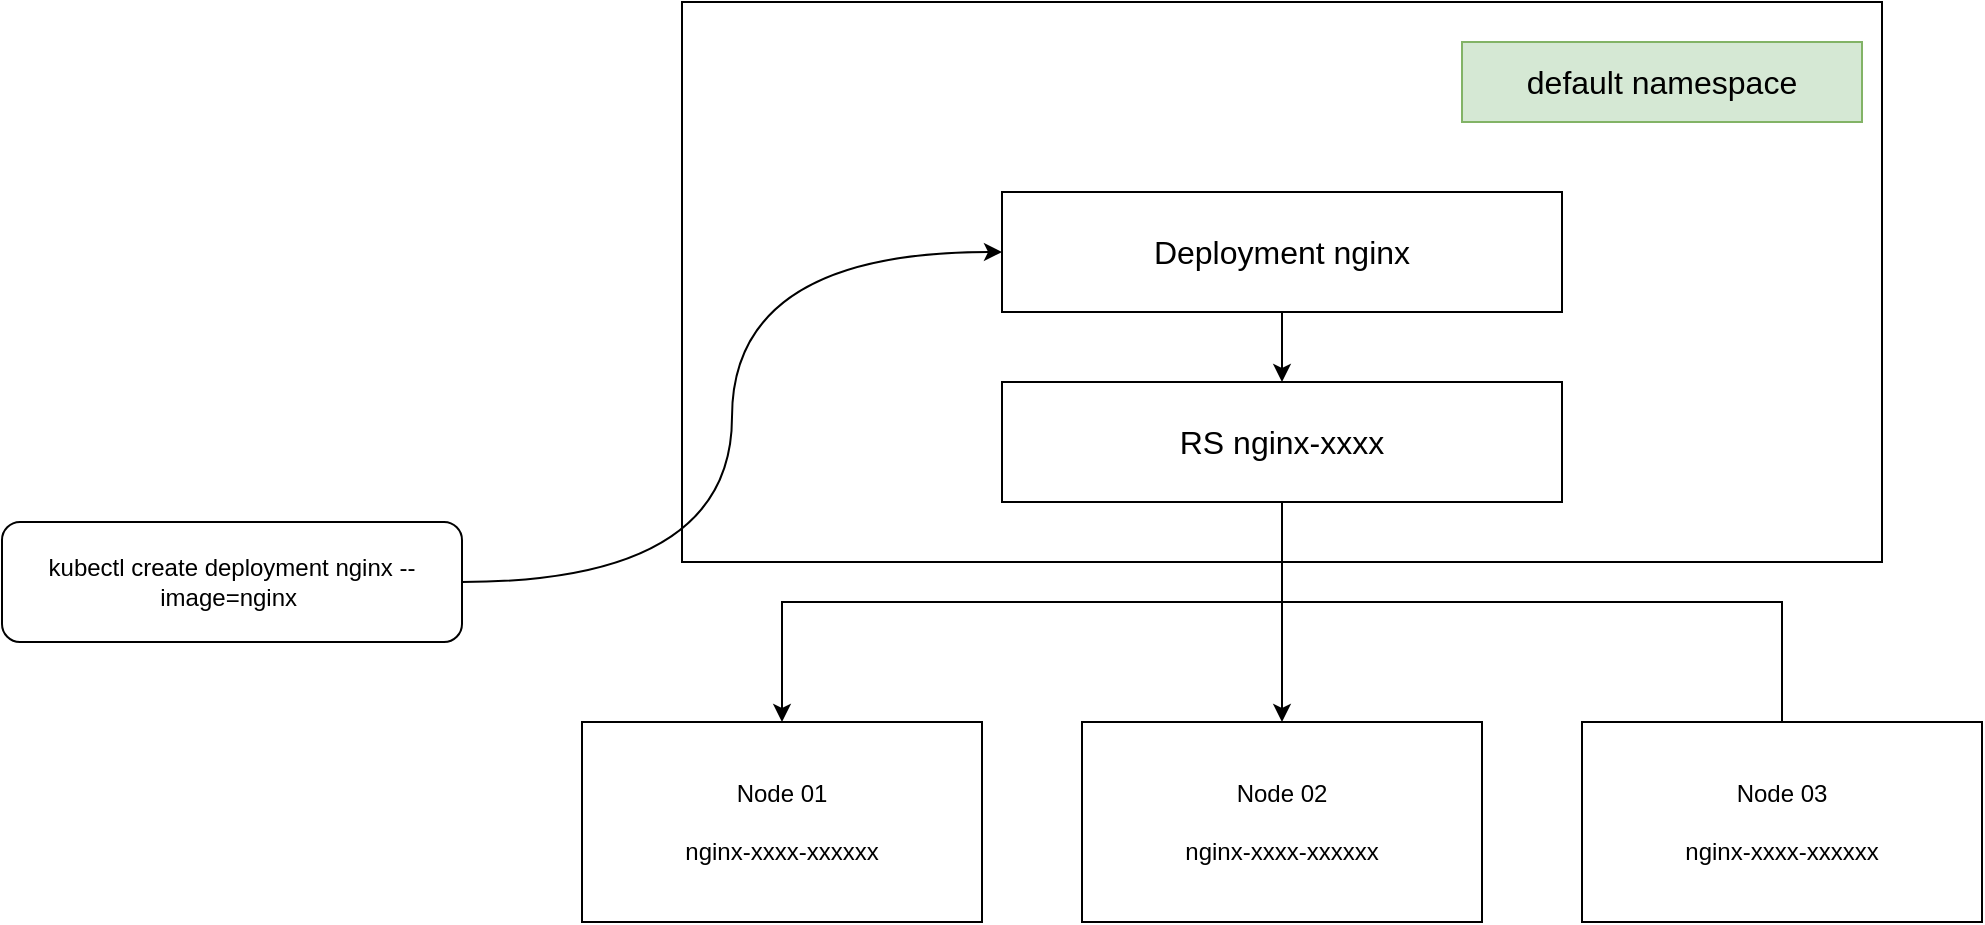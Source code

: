 <mxfile version="21.7.2" type="github">
  <diagram name="第 1 页" id="Dc8hvOXZcNOceq3R9THd">
    <mxGraphModel dx="2471" dy="692" grid="1" gridSize="10" guides="1" tooltips="1" connect="1" arrows="1" fold="1" page="1" pageScale="1" pageWidth="1169" pageHeight="827" math="0" shadow="0">
      <root>
        <mxCell id="0" />
        <mxCell id="1" parent="0" />
        <mxCell id="LTx-BXt-kiDzaGFV5nCA-4" value="" style="rounded=0;whiteSpace=wrap;html=1;fillColor=none;imageAspect=1;" vertex="1" parent="1">
          <mxGeometry x="240" y="40" width="600" height="280" as="geometry" />
        </mxCell>
        <mxCell id="LTx-BXt-kiDzaGFV5nCA-7" style="edgeStyle=orthogonalEdgeStyle;rounded=0;orthogonalLoop=1;jettySize=auto;html=1;entryX=0.5;entryY=0;entryDx=0;entryDy=0;" edge="1" parent="1" source="LTx-BXt-kiDzaGFV5nCA-1" target="LTx-BXt-kiDzaGFV5nCA-5">
          <mxGeometry relative="1" as="geometry" />
        </mxCell>
        <mxCell id="LTx-BXt-kiDzaGFV5nCA-1" value="&lt;font style=&quot;font-size: 16px;&quot;&gt;Deployment nginx&lt;/font&gt;" style="rounded=0;whiteSpace=wrap;html=1;" vertex="1" parent="1">
          <mxGeometry x="400" y="135" width="280" height="60" as="geometry" />
        </mxCell>
        <mxCell id="LTx-BXt-kiDzaGFV5nCA-11" value="" style="edgeStyle=orthogonalEdgeStyle;rounded=0;orthogonalLoop=1;jettySize=auto;html=1;" edge="1" parent="1" source="LTx-BXt-kiDzaGFV5nCA-5" target="LTx-BXt-kiDzaGFV5nCA-9">
          <mxGeometry relative="1" as="geometry" />
        </mxCell>
        <mxCell id="LTx-BXt-kiDzaGFV5nCA-15" style="edgeStyle=orthogonalEdgeStyle;rounded=0;orthogonalLoop=1;jettySize=auto;html=1;entryX=0.5;entryY=0;entryDx=0;entryDy=0;" edge="1" parent="1" source="LTx-BXt-kiDzaGFV5nCA-5" target="LTx-BXt-kiDzaGFV5nCA-8">
          <mxGeometry relative="1" as="geometry">
            <mxPoint x="290" y="410" as="targetPoint" />
            <Array as="points">
              <mxPoint x="540" y="340" />
              <mxPoint x="290" y="340" />
            </Array>
          </mxGeometry>
        </mxCell>
        <mxCell id="LTx-BXt-kiDzaGFV5nCA-16" style="edgeStyle=orthogonalEdgeStyle;rounded=0;orthogonalLoop=1;jettySize=auto;html=1;" edge="1" parent="1">
          <mxGeometry relative="1" as="geometry">
            <mxPoint x="540" y="310.0" as="sourcePoint" />
            <mxPoint x="790" y="424" as="targetPoint" />
            <Array as="points">
              <mxPoint x="540" y="340" />
              <mxPoint x="790" y="340" />
            </Array>
          </mxGeometry>
        </mxCell>
        <mxCell id="LTx-BXt-kiDzaGFV5nCA-5" value="&lt;font style=&quot;font-size: 16px;&quot;&gt;RS nginx-xxxx&lt;/font&gt;" style="rounded=0;whiteSpace=wrap;html=1;" vertex="1" parent="1">
          <mxGeometry x="400" y="230" width="280" height="60" as="geometry" />
        </mxCell>
        <mxCell id="LTx-BXt-kiDzaGFV5nCA-19" value="" style="orthogonalLoop=1;jettySize=auto;html=1;entryX=0;entryY=0.5;entryDx=0;entryDy=0;elbow=vertical;edgeStyle=orthogonalEdgeStyle;curved=1;" edge="1" parent="1" source="LTx-BXt-kiDzaGFV5nCA-6" target="LTx-BXt-kiDzaGFV5nCA-1">
          <mxGeometry relative="1" as="geometry">
            <mxPoint x="200" y="260.0" as="targetPoint" />
          </mxGeometry>
        </mxCell>
        <mxCell id="LTx-BXt-kiDzaGFV5nCA-6" value="kubectl create deployment nginx --image=nginx&amp;nbsp;" style="rounded=1;whiteSpace=wrap;html=1;" vertex="1" parent="1">
          <mxGeometry x="-100" y="300" width="230" height="60" as="geometry" />
        </mxCell>
        <mxCell id="LTx-BXt-kiDzaGFV5nCA-8" value="Node 01&lt;br&gt;&lt;br&gt;nginx-xxxx-xxxxxx" style="rounded=0;whiteSpace=wrap;html=1;" vertex="1" parent="1">
          <mxGeometry x="190" y="400" width="200" height="100" as="geometry" />
        </mxCell>
        <mxCell id="LTx-BXt-kiDzaGFV5nCA-9" value="Node 02&lt;br&gt;&lt;br&gt;nginx-xxxx-xxxxxx" style="rounded=0;whiteSpace=wrap;html=1;" vertex="1" parent="1">
          <mxGeometry x="440" y="400" width="200" height="100" as="geometry" />
        </mxCell>
        <mxCell id="LTx-BXt-kiDzaGFV5nCA-10" value="Node 03&lt;br&gt;&lt;br&gt;nginx-xxxx-xxxxxx" style="rounded=0;whiteSpace=wrap;html=1;" vertex="1" parent="1">
          <mxGeometry x="690" y="400" width="200" height="100" as="geometry" />
        </mxCell>
        <mxCell id="LTx-BXt-kiDzaGFV5nCA-17" value="&lt;font style=&quot;font-size: 16px;&quot;&gt;default namespace&lt;/font&gt;" style="rounded=0;whiteSpace=wrap;html=1;strokeColor=#82b366;fillColor=#d5e8d4;" vertex="1" parent="1">
          <mxGeometry x="630" y="60" width="200" height="40" as="geometry" />
        </mxCell>
      </root>
    </mxGraphModel>
  </diagram>
</mxfile>

